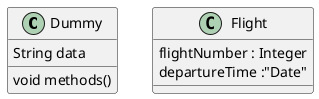 @startuml
class Dummy {
    String data
    void methods()
}

class Flight {
    flightNumber : Integer
    departureTime :"Date"
}
@enduml